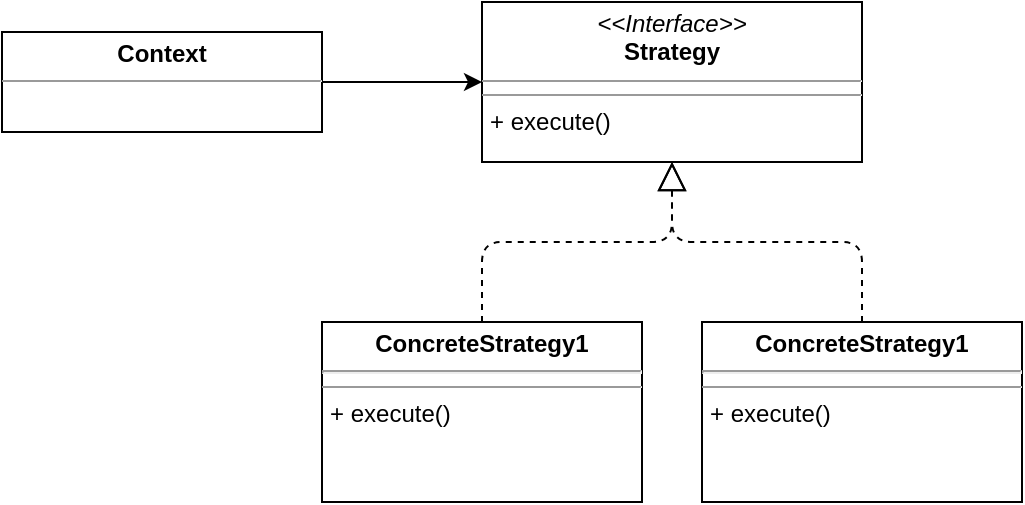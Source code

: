 <mxfile version="15.2.5" type="device" pages="9"><diagram name="Strategy" id="929967ad-93f9-6ef4-fab6-5d389245f69c"><mxGraphModel dx="1089" dy="759" grid="1" gridSize="10" guides="1" tooltips="1" connect="1" arrows="1" fold="1" page="1" pageScale="1.5" pageWidth="1169" pageHeight="826" background="none" math="0" shadow="0"><root><mxCell id="0" style=";html=1;"/><mxCell id="1" style=";html=1;" parent="0"/><mxCell id="BbihPhzmKRwk_gFJWt1e-46" style="edgeStyle=orthogonalEdgeStyle;rounded=0;orthogonalLoop=1;jettySize=auto;html=1;exitX=1;exitY=0.5;exitDx=0;exitDy=0;" parent="1" source="BbihPhzmKRwk_gFJWt1e-19" target="BbihPhzmKRwk_gFJWt1e-20" edge="1"><mxGeometry relative="1" as="geometry"/></mxCell><mxCell id="BbihPhzmKRwk_gFJWt1e-19" value="&lt;p style=&quot;margin: 0px ; margin-top: 4px ; text-align: center&quot;&gt;&lt;b&gt;Context&lt;/b&gt;&lt;/p&gt;&lt;hr size=&quot;1&quot;&gt;&lt;p style=&quot;margin: 0px ; margin-left: 4px&quot;&gt;&lt;br&gt;&lt;/p&gt;" style="verticalAlign=top;align=left;overflow=fill;fontSize=12;fontFamily=Helvetica;html=1;" parent="1" vertex="1"><mxGeometry x="460" y="175" width="160" height="50" as="geometry"/></mxCell><mxCell id="BbihPhzmKRwk_gFJWt1e-20" value="&lt;p style=&quot;margin: 0px ; margin-top: 4px ; text-align: center&quot;&gt;&lt;i&gt;&amp;lt;&amp;lt;Interface&amp;gt;&amp;gt;&lt;/i&gt;&lt;br&gt;&lt;b&gt;Strategy&lt;/b&gt;&lt;/p&gt;&lt;hr size=&quot;1&quot;&gt;&lt;p style=&quot;margin: 0px ; margin-left: 4px&quot;&gt;&lt;/p&gt;&lt;hr size=&quot;1&quot;&gt;&lt;p style=&quot;margin: 0px ; margin-left: 4px&quot;&gt;+ execute()&lt;br&gt;&lt;br&gt;&lt;/p&gt;" style="verticalAlign=top;align=left;overflow=fill;fontSize=12;fontFamily=Helvetica;html=1;" parent="1" vertex="1"><mxGeometry x="700" y="160" width="190" height="80" as="geometry"/></mxCell><mxCell id="BbihPhzmKRwk_gFJWt1e-41" value="&lt;p style=&quot;margin: 0px ; margin-top: 4px ; text-align: center&quot;&gt;&lt;b&gt;ConcreteStrategy1&lt;/b&gt;&lt;/p&gt;&lt;hr&gt;&lt;hr size=&quot;1&quot;&gt;&lt;p style=&quot;margin: 0px ; margin-left: 4px&quot;&gt;+ execute()&lt;/p&gt;" style="verticalAlign=top;align=left;overflow=fill;fontSize=12;fontFamily=Helvetica;html=1;" parent="1" vertex="1"><mxGeometry x="620" y="320" width="160" height="90" as="geometry"/></mxCell><mxCell id="BbihPhzmKRwk_gFJWt1e-42" value="&lt;p style=&quot;margin: 0px ; margin-top: 4px ; text-align: center&quot;&gt;&lt;b&gt;ConcreteStrategy1&lt;/b&gt;&lt;/p&gt;&lt;hr&gt;&lt;hr size=&quot;1&quot;&gt;&lt;p style=&quot;margin: 0px ; margin-left: 4px&quot;&gt;+ execute()&lt;/p&gt;" style="verticalAlign=top;align=left;overflow=fill;fontSize=12;fontFamily=Helvetica;html=1;" parent="1" vertex="1"><mxGeometry x="810" y="320" width="160" height="90" as="geometry"/></mxCell><mxCell id="BbihPhzmKRwk_gFJWt1e-43" value="" style="endArrow=block;dashed=1;endFill=0;endSize=12;html=1;exitX=0.5;exitY=0;exitDx=0;exitDy=0;edgeStyle=orthogonalEdgeStyle;" parent="1" source="BbihPhzmKRwk_gFJWt1e-41" target="BbihPhzmKRwk_gFJWt1e-20" edge="1"><mxGeometry width="160" relative="1" as="geometry"><mxPoint x="760" y="380" as="sourcePoint"/><mxPoint x="920" y="380" as="targetPoint"/></mxGeometry></mxCell><mxCell id="BbihPhzmKRwk_gFJWt1e-44" value="" style="endArrow=block;dashed=1;endFill=0;endSize=12;html=1;exitX=0.5;exitY=0;exitDx=0;exitDy=0;edgeStyle=orthogonalEdgeStyle;" parent="1" source="BbihPhzmKRwk_gFJWt1e-42" target="BbihPhzmKRwk_gFJWt1e-20" edge="1"><mxGeometry width="160" relative="1" as="geometry"><mxPoint x="710" y="410.0" as="sourcePoint"/><mxPoint x="730" y="280" as="targetPoint"/></mxGeometry></mxCell></root></mxGraphModel></diagram><diagram id="TFJ1er-DSn-c0ijq7Pcg" name="AbstractFactory"><mxGraphModel dx="1077" dy="1030" grid="1" gridSize="10" guides="1" tooltips="1" connect="1" arrows="1" fold="1" page="1" pageScale="1" pageWidth="827" pageHeight="1169" math="0" shadow="0"><root><mxCell id="bZTKyorJs4vtdBOYEhUo-0"/><mxCell id="bZTKyorJs4vtdBOYEhUo-1" parent="bZTKyorJs4vtdBOYEhUo-0"/><mxCell id="bZTKyorJs4vtdBOYEhUo-15" style="edgeStyle=orthogonalEdgeStyle;rounded=0;orthogonalLoop=1;jettySize=auto;html=1;endArrow=block;endFill=0;startArrow=none;startFill=0;dashed=1;" edge="1" parent="bZTKyorJs4vtdBOYEhUo-1" source="bZTKyorJs4vtdBOYEhUo-2" target="bZTKyorJs4vtdBOYEhUo-3"><mxGeometry relative="1" as="geometry"/></mxCell><mxCell id="bZTKyorJs4vtdBOYEhUo-18" style="edgeStyle=orthogonalEdgeStyle;rounded=0;orthogonalLoop=1;jettySize=auto;html=1;exitX=1;exitY=0.75;exitDx=0;exitDy=0;entryX=0.5;entryY=1;entryDx=0;entryDy=0;dashed=1;startArrow=none;startFill=0;endArrow=classic;endFill=1;dashPattern=1 2;" edge="1" parent="bZTKyorJs4vtdBOYEhUo-1" source="bZTKyorJs4vtdBOYEhUo-2" target="bZTKyorJs4vtdBOYEhUo-16"><mxGeometry relative="1" as="geometry"/></mxCell><mxCell id="bZTKyorJs4vtdBOYEhUo-19" style="edgeStyle=orthogonalEdgeStyle;rounded=0;orthogonalLoop=1;jettySize=auto;html=1;exitX=1;exitY=0.75;exitDx=0;exitDy=0;entryX=0.563;entryY=1.025;entryDx=0;entryDy=0;entryPerimeter=0;dashed=1;startArrow=none;startFill=0;endArrow=classic;endFill=1;dashPattern=1 2;" edge="1" parent="bZTKyorJs4vtdBOYEhUo-1" source="bZTKyorJs4vtdBOYEhUo-2" target="bZTKyorJs4vtdBOYEhUo-17"><mxGeometry relative="1" as="geometry"/></mxCell><mxCell id="bZTKyorJs4vtdBOYEhUo-3" value="&lt;p style=&quot;margin: 0px ; margin-top: 4px ; text-align: center&quot;&gt;&lt;i&gt;&amp;lt;&amp;lt;Interface&amp;gt;&amp;gt;&lt;/i&gt;&lt;br&gt;&lt;b&gt;AbstractFactory&lt;/b&gt;&lt;/p&gt;&lt;hr size=&quot;1&quot;&gt;&lt;p style=&quot;margin: 0px ; margin-left: 4px&quot;&gt;&lt;/p&gt;&lt;hr&gt;&lt;p style=&quot;margin: 0px ; margin-left: 4px&quot;&gt;+ createThingA(): ThingA&lt;br&gt;+ createThingB(): ThingB&lt;/p&gt;" style="verticalAlign=top;align=left;overflow=fill;fontSize=12;fontFamily=Helvetica;html=1;" vertex="1" parent="bZTKyorJs4vtdBOYEhUo-1"><mxGeometry x="60" y="151" width="190" height="100" as="geometry"/></mxCell><mxCell id="bZTKyorJs4vtdBOYEhUo-9" style="edgeStyle=orthogonalEdgeStyle;rounded=0;orthogonalLoop=1;jettySize=auto;html=1;" edge="1" parent="bZTKyorJs4vtdBOYEhUo-1" source="bZTKyorJs4vtdBOYEhUo-4" target="bZTKyorJs4vtdBOYEhUo-6"><mxGeometry relative="1" as="geometry"/></mxCell><mxCell id="bZTKyorJs4vtdBOYEhUo-10" style="edgeStyle=orthogonalEdgeStyle;rounded=0;orthogonalLoop=1;jettySize=auto;html=1;" edge="1" parent="bZTKyorJs4vtdBOYEhUo-1" source="bZTKyorJs4vtdBOYEhUo-4" target="bZTKyorJs4vtdBOYEhUo-7"><mxGeometry relative="1" as="geometry"/></mxCell><mxCell id="bZTKyorJs4vtdBOYEhUo-12" style="edgeStyle=orthogonalEdgeStyle;rounded=0;orthogonalLoop=1;jettySize=auto;html=1;" edge="1" parent="bZTKyorJs4vtdBOYEhUo-1" source="bZTKyorJs4vtdBOYEhUo-4" target="bZTKyorJs4vtdBOYEhUo-3"><mxGeometry relative="1" as="geometry"/></mxCell><mxCell id="bZTKyorJs4vtdBOYEhUo-4" value="App" style="html=1;" vertex="1" parent="bZTKyorJs4vtdBOYEhUo-1"><mxGeometry x="60" y="70" width="190" height="50" as="geometry"/></mxCell><mxCell id="bZTKyorJs4vtdBOYEhUo-5" style="edgeStyle=orthogonalEdgeStyle;rounded=0;orthogonalLoop=1;jettySize=auto;html=1;exitX=0.5;exitY=1;exitDx=0;exitDy=0;" edge="1" parent="bZTKyorJs4vtdBOYEhUo-1" source="bZTKyorJs4vtdBOYEhUo-3" target="bZTKyorJs4vtdBOYEhUo-3"><mxGeometry relative="1" as="geometry"/></mxCell><mxCell id="bZTKyorJs4vtdBOYEhUo-6" value="&lt;p style=&quot;margin: 0px ; margin-top: 4px ; text-align: center&quot;&gt;&lt;i&gt;&amp;lt;&amp;lt;Interface&amp;gt;&amp;gt;&lt;/i&gt;&lt;br&gt;&lt;b&gt;ThingA&lt;/b&gt;&lt;/p&gt;&lt;hr size=&quot;1&quot;&gt;&lt;p style=&quot;margin: 0px ; margin-left: 4px&quot;&gt;&lt;/p&gt;&lt;hr&gt;&lt;p style=&quot;margin: 0px ; margin-left: 4px&quot;&gt;&lt;br&gt;&lt;/p&gt;" style="verticalAlign=top;align=left;overflow=fill;fontSize=12;fontFamily=Helvetica;html=1;" vertex="1" parent="bZTKyorJs4vtdBOYEhUo-1"><mxGeometry x="280" y="191" width="190" height="60" as="geometry"/></mxCell><mxCell id="bZTKyorJs4vtdBOYEhUo-7" value="&lt;p style=&quot;margin: 0px ; margin-top: 4px ; text-align: center&quot;&gt;&lt;i&gt;&amp;lt;&amp;lt;Interface&amp;gt;&amp;gt;&lt;/i&gt;&lt;br&gt;&lt;b&gt;ThingB&lt;/b&gt;&lt;/p&gt;&lt;hr size=&quot;1&quot;&gt;&lt;p style=&quot;margin: 0px ; margin-left: 4px&quot;&gt;&lt;/p&gt;&lt;hr&gt;&lt;p style=&quot;margin: 0px ; margin-left: 4px&quot;&gt;&lt;br&gt;&lt;/p&gt;" style="verticalAlign=top;align=left;overflow=fill;fontSize=12;fontFamily=Helvetica;html=1;" vertex="1" parent="bZTKyorJs4vtdBOYEhUo-1"><mxGeometry x="480" y="191" width="190" height="60" as="geometry"/></mxCell><mxCell id="bZTKyorJs4vtdBOYEhUo-24" style="edgeStyle=orthogonalEdgeStyle;rounded=0;orthogonalLoop=1;jettySize=auto;html=1;exitX=1;exitY=0.75;exitDx=0;exitDy=0;entryX=0.5;entryY=1;entryDx=0;entryDy=0;dashed=1;startArrow=none;startFill=0;endArrow=classic;endFill=1;dashPattern=1 2;" edge="1" parent="bZTKyorJs4vtdBOYEhUo-1" source="bZTKyorJs4vtdBOYEhUo-8" target="bZTKyorJs4vtdBOYEhUo-22"><mxGeometry relative="1" as="geometry"/></mxCell><mxCell id="bZTKyorJs4vtdBOYEhUo-25" style="edgeStyle=orthogonalEdgeStyle;rounded=0;orthogonalLoop=1;jettySize=auto;html=1;exitX=1;exitY=0.75;exitDx=0;exitDy=0;entryX=0.621;entryY=0.975;entryDx=0;entryDy=0;entryPerimeter=0;dashed=1;startArrow=none;startFill=0;endArrow=classic;endFill=1;dashPattern=1 2;" edge="1" parent="bZTKyorJs4vtdBOYEhUo-1" source="bZTKyorJs4vtdBOYEhUo-8" target="bZTKyorJs4vtdBOYEhUo-23"><mxGeometry relative="1" as="geometry"/></mxCell><mxCell id="bZTKyorJs4vtdBOYEhUo-29" style="edgeStyle=orthogonalEdgeStyle;rounded=0;orthogonalLoop=1;jettySize=auto;html=1;exitX=0.25;exitY=0;exitDx=0;exitDy=0;entryX=0.25;entryY=1;entryDx=0;entryDy=0;dashed=1;startArrow=none;startFill=0;endArrow=block;endFill=0;" edge="1" parent="bZTKyorJs4vtdBOYEhUo-1" source="bZTKyorJs4vtdBOYEhUo-8" target="bZTKyorJs4vtdBOYEhUo-3"><mxGeometry relative="1" as="geometry"/></mxCell><mxCell id="bZTKyorJs4vtdBOYEhUo-8" value="&lt;p style=&quot;margin: 0px ; margin-top: 4px ; text-align: center&quot;&gt;&lt;b&gt;FactoryY&lt;/b&gt;&lt;/p&gt;&lt;hr&gt;&lt;hr size=&quot;1&quot;&gt;&lt;p style=&quot;margin: 0px ; margin-left: 4px&quot;&gt;+ createThingA(): ThingA&lt;br&gt;+ createThingB(): ThingB&lt;br&gt;&lt;/p&gt;" style="verticalAlign=top;align=left;overflow=fill;fontSize=12;fontFamily=Helvetica;html=1;" vertex="1" parent="bZTKyorJs4vtdBOYEhUo-1"><mxGeometry x="60" y="390" width="190" height="80" as="geometry"/></mxCell><mxCell id="bZTKyorJs4vtdBOYEhUo-20" style="edgeStyle=orthogonalEdgeStyle;rounded=0;orthogonalLoop=1;jettySize=auto;html=1;exitX=0.5;exitY=0;exitDx=0;exitDy=0;entryX=0.5;entryY=1;entryDx=0;entryDy=0;dashed=1;startArrow=none;startFill=0;endArrow=block;endFill=0;" edge="1" parent="bZTKyorJs4vtdBOYEhUo-1" source="bZTKyorJs4vtdBOYEhUo-16" target="bZTKyorJs4vtdBOYEhUo-6"><mxGeometry relative="1" as="geometry"/></mxCell><mxCell id="bZTKyorJs4vtdBOYEhUo-21" style="edgeStyle=orthogonalEdgeStyle;rounded=0;orthogonalLoop=1;jettySize=auto;html=1;exitX=0.5;exitY=0;exitDx=0;exitDy=0;entryX=0.5;entryY=1;entryDx=0;entryDy=0;dashed=1;startArrow=none;startFill=0;endArrow=block;endFill=0;" edge="1" parent="bZTKyorJs4vtdBOYEhUo-1" source="bZTKyorJs4vtdBOYEhUo-17" target="bZTKyorJs4vtdBOYEhUo-7"><mxGeometry relative="1" as="geometry"/></mxCell><mxCell id="bZTKyorJs4vtdBOYEhUo-27" style="edgeStyle=orthogonalEdgeStyle;rounded=0;orthogonalLoop=1;jettySize=auto;html=1;exitX=0.75;exitY=0;exitDx=0;exitDy=0;entryX=0.75;entryY=1;entryDx=0;entryDy=0;dashed=1;startArrow=none;startFill=0;endArrow=block;endFill=0;" edge="1" parent="bZTKyorJs4vtdBOYEhUo-1" source="bZTKyorJs4vtdBOYEhUo-22" target="bZTKyorJs4vtdBOYEhUo-6"><mxGeometry relative="1" as="geometry"/></mxCell><mxCell id="bZTKyorJs4vtdBOYEhUo-22" value="&lt;p style=&quot;margin: 0px ; margin-top: 4px ; text-align: center&quot;&gt;&lt;b&gt;ThingAFromY&lt;/b&gt;&lt;/p&gt;&lt;hr&gt;&lt;hr&gt;" style="verticalAlign=top;align=left;overflow=fill;fontSize=12;fontFamily=Helvetica;html=1;" vertex="1" parent="bZTKyorJs4vtdBOYEhUo-1"><mxGeometry x="280" y="390" width="190" height="40" as="geometry"/></mxCell><mxCell id="bZTKyorJs4vtdBOYEhUo-28" style="edgeStyle=orthogonalEdgeStyle;rounded=0;orthogonalLoop=1;jettySize=auto;html=1;exitX=0.75;exitY=0;exitDx=0;exitDy=0;entryX=0.75;entryY=1;entryDx=0;entryDy=0;dashed=1;startArrow=none;startFill=0;endArrow=block;endFill=0;" edge="1" parent="bZTKyorJs4vtdBOYEhUo-1" source="bZTKyorJs4vtdBOYEhUo-23" target="bZTKyorJs4vtdBOYEhUo-7"><mxGeometry relative="1" as="geometry"/></mxCell><mxCell id="bZTKyorJs4vtdBOYEhUo-23" value="&lt;p style=&quot;margin: 0px ; margin-top: 4px ; text-align: center&quot;&gt;&lt;b&gt;ThingBFromY&lt;/b&gt;&lt;/p&gt;&lt;hr&gt;" style="verticalAlign=top;align=left;overflow=fill;fontSize=12;fontFamily=Helvetica;html=1;" vertex="1" parent="bZTKyorJs4vtdBOYEhUo-1"><mxGeometry x="480" y="390" width="190" height="40" as="geometry"/></mxCell><mxCell id="bZTKyorJs4vtdBOYEhUo-17" value="&lt;p style=&quot;margin: 0px ; margin-top: 4px ; text-align: center&quot;&gt;&lt;b&gt;ThingBFromX&lt;/b&gt;&lt;/p&gt;&lt;hr&gt;&lt;hr&gt;" style="verticalAlign=top;align=left;overflow=fill;fontSize=12;fontFamily=Helvetica;html=1;" vertex="1" parent="bZTKyorJs4vtdBOYEhUo-1"><mxGeometry x="480" y="280" width="190" height="40" as="geometry"/></mxCell><mxCell id="bZTKyorJs4vtdBOYEhUo-16" value="&lt;p style=&quot;margin: 0px ; margin-top: 4px ; text-align: center&quot;&gt;&lt;b&gt;ThingAFromX&lt;/b&gt;&lt;/p&gt;&lt;hr&gt;&lt;hr&gt;" style="verticalAlign=top;align=left;overflow=fill;fontSize=12;fontFamily=Helvetica;html=1;" vertex="1" parent="bZTKyorJs4vtdBOYEhUo-1"><mxGeometry x="280" y="280" width="190" height="40" as="geometry"/></mxCell><mxCell id="bZTKyorJs4vtdBOYEhUo-2" value="&lt;p style=&quot;margin: 0px ; margin-top: 4px ; text-align: center&quot;&gt;&lt;b&gt;FactoryX&lt;/b&gt;&lt;/p&gt;&lt;hr&gt;&lt;hr size=&quot;1&quot;&gt;&lt;p style=&quot;margin: 0px ; margin-left: 4px&quot;&gt;+ createThingA(): ThingA&lt;br&gt;+ createThingB(): ThingB&lt;br&gt;&lt;/p&gt;" style="verticalAlign=top;align=left;overflow=fill;fontSize=12;fontFamily=Helvetica;html=1;" vertex="1" parent="bZTKyorJs4vtdBOYEhUo-1"><mxGeometry x="60" y="280" width="190" height="80" as="geometry"/></mxCell></root></mxGraphModel></diagram><diagram id="8RnIyzdqxqbPXs3hylei" name="Singleton"><mxGraphModel dx="1077" dy="1030" grid="1" gridSize="10" guides="1" tooltips="1" connect="1" arrows="1" fold="1" page="1" pageScale="1" pageWidth="827" pageHeight="1169" math="0" shadow="0"><root><mxCell id="QDN0MGbBsJ72mFveu75M-0"/><mxCell id="QDN0MGbBsJ72mFveu75M-1" parent="QDN0MGbBsJ72mFveu75M-0"/><mxCell id="QDN0MGbBsJ72mFveu75M-2" value="&lt;p style=&quot;margin: 0px ; margin-top: 4px ; text-align: center&quot;&gt;&lt;b&gt;Singleton&lt;/b&gt;&lt;/p&gt;&lt;hr size=&quot;1&quot;&gt;&lt;p style=&quot;margin: 0px ; margin-left: 4px&quot;&gt;-&lt;span&gt;&amp;nbsp;instance: Singleton&lt;/span&gt;&lt;/p&gt;&lt;hr size=&quot;1&quot;&gt;&lt;p style=&quot;margin: 0px ; margin-left: 4px&quot;&gt;- Singleton()&lt;/p&gt;&lt;p style=&quot;margin: 0px ; margin-left: 4px&quot;&gt;+ getInstance(): Singleton&lt;/p&gt;" style="verticalAlign=top;align=left;overflow=fill;fontSize=12;fontFamily=Helvetica;html=1;" vertex="1" parent="QDN0MGbBsJ72mFveu75M-1"><mxGeometry x="70" y="60" width="160" height="90" as="geometry"/></mxCell></root></mxGraphModel></diagram><diagram id="j4N0Xr2EBVYiiKnRKu_T" name="FactoryMethod"><mxGraphModel dx="1077" dy="1030" grid="1" gridSize="10" guides="1" tooltips="1" connect="1" arrows="1" fold="1" page="1" pageScale="1" pageWidth="827" pageHeight="1169" math="0" shadow="0"><root><mxCell id="bzQYs9q7qCaRBTxLoub0-0"/><mxCell id="bzQYs9q7qCaRBTxLoub0-1" parent="bzQYs9q7qCaRBTxLoub0-0"/><mxCell id="jnMb0VPaKub49Qk-mcoN-9" value="&lt;p style=&quot;margin: 0px ; margin-top: 4px ; text-align: center&quot;&gt;&lt;i&gt;&amp;lt;&amp;lt;Interface&amp;gt;&amp;gt;&lt;/i&gt;&lt;br&gt;&lt;b&gt;Thing&lt;/b&gt;&lt;/p&gt;&lt;hr size=&quot;1&quot;&gt;&lt;p style=&quot;margin: 0px ; margin-left: 4px&quot;&gt;&lt;/p&gt;&lt;hr&gt;&lt;p style=&quot;margin: 0px ; margin-left: 4px&quot;&gt;&lt;br&gt;&lt;/p&gt;" style="verticalAlign=top;align=left;overflow=fill;fontSize=12;fontFamily=Helvetica;html=1;" vertex="1" parent="bzQYs9q7qCaRBTxLoub0-1"><mxGeometry x="30" y="50" width="190" height="60" as="geometry"/></mxCell><mxCell id="jnMb0VPaKub49Qk-mcoN-25" style="edgeStyle=orthogonalEdgeStyle;rounded=0;orthogonalLoop=1;jettySize=auto;html=1;startArrow=none;startFill=0;endArrow=classic;endFill=1;" edge="1" parent="bzQYs9q7qCaRBTxLoub0-1" source="jnMb0VPaKub49Qk-mcoN-14" target="jnMb0VPaKub49Qk-mcoN-22"><mxGeometry relative="1" as="geometry"/></mxCell><mxCell id="jnMb0VPaKub49Qk-mcoN-26" style="edgeStyle=orthogonalEdgeStyle;rounded=0;orthogonalLoop=1;jettySize=auto;html=1;startArrow=none;startFill=0;endArrow=block;endFill=0;" edge="1" parent="bzQYs9q7qCaRBTxLoub0-1" source="jnMb0VPaKub49Qk-mcoN-14" target="jnMb0VPaKub49Qk-mcoN-23"><mxGeometry relative="1" as="geometry"/></mxCell><mxCell id="jnMb0VPaKub49Qk-mcoN-14" value="&lt;p style=&quot;margin: 0px ; margin-top: 4px ; text-align: center&quot;&gt;&lt;b&gt;MyClassWithConcreteThings&lt;/b&gt;&lt;/p&gt;&lt;hr&gt;&lt;hr size=&quot;1&quot;&gt;&lt;p style=&quot;margin: 0px ; margin-left: 4px&quot;&gt;+ createThing(): Thing&lt;br&gt;&lt;/p&gt;" style="verticalAlign=top;align=left;overflow=fill;fontSize=12;fontFamily=Helvetica;html=1;" vertex="1" parent="bzQYs9q7qCaRBTxLoub0-1"><mxGeometry x="280" y="200" width="190" height="80" as="geometry"/></mxCell><mxCell id="jnMb0VPaKub49Qk-mcoN-24" style="edgeStyle=orthogonalEdgeStyle;rounded=0;orthogonalLoop=1;jettySize=auto;html=1;startArrow=none;startFill=0;endArrow=block;endFill=0;dashed=1;" edge="1" parent="bzQYs9q7qCaRBTxLoub0-1" source="jnMb0VPaKub49Qk-mcoN-22" target="jnMb0VPaKub49Qk-mcoN-9"><mxGeometry relative="1" as="geometry"/></mxCell><mxCell id="jnMb0VPaKub49Qk-mcoN-22" value="&lt;p style=&quot;margin: 0px ; margin-top: 4px ; text-align: center&quot;&gt;&lt;b&gt;ConcreteThingA&lt;/b&gt;&lt;/p&gt;&lt;p style=&quot;margin: 0px ; margin-top: 4px ; text-align: center&quot;&gt;&lt;b&gt;&lt;br&gt;&lt;/b&gt;&lt;/p&gt;&lt;hr&gt;&lt;hr&gt;" style="verticalAlign=top;align=left;overflow=fill;fontSize=12;fontFamily=Helvetica;html=1;" vertex="1" parent="bzQYs9q7qCaRBTxLoub0-1"><mxGeometry x="30" y="210" width="190" height="60" as="geometry"/></mxCell><mxCell id="jnMb0VPaKub49Qk-mcoN-23" value="&lt;p style=&quot;margin: 0px ; margin-top: 4px ; text-align: center&quot;&gt;&lt;b&gt;MyClass&lt;/b&gt;&lt;/p&gt;&lt;hr&gt;&lt;hr size=&quot;1&quot;&gt;&lt;p style=&quot;margin: 0px ; margin-left: 4px&quot;&gt;+ createThing(): Thing&lt;/p&gt;&lt;p style=&quot;margin: 0px ; margin-left: 4px&quot;&gt;+ operationThatNeedsThing()&lt;br&gt;&lt;br&gt;&lt;/p&gt;" style="verticalAlign=top;align=left;overflow=fill;fontSize=12;fontFamily=Helvetica;html=1;" vertex="1" parent="bzQYs9q7qCaRBTxLoub0-1"><mxGeometry x="280" y="30" width="190" height="80" as="geometry"/></mxCell></root></mxGraphModel></diagram><diagram id="fEcF_BOdSOnZ6Zwf9H0x" name="Observer"><mxGraphModel dx="1077" dy="1030" grid="1" gridSize="10" guides="1" tooltips="1" connect="1" arrows="1" fold="1" page="1" pageScale="1" pageWidth="827" pageHeight="1169" math="0" shadow="0"><root><mxCell id="B38oRqgYFfu67NR88uoZ-0"/><mxCell id="B38oRqgYFfu67NR88uoZ-1" parent="B38oRqgYFfu67NR88uoZ-0"/><mxCell id="B38oRqgYFfu67NR88uoZ-2" value="&lt;p style=&quot;margin: 0px ; margin-top: 4px ; text-align: center&quot;&gt;&lt;i&gt;&amp;lt;&amp;lt;Interface&amp;gt;&amp;gt;&lt;/i&gt;&lt;br&gt;&lt;b&gt;Observer&lt;/b&gt;&lt;/p&gt;&lt;hr size=&quot;1&quot;&gt;&lt;p style=&quot;margin: 0px ; margin-left: 4px&quot;&gt;&lt;/p&gt;&lt;hr&gt;&lt;p style=&quot;margin: 0px ; margin-left: 4px&quot;&gt;+ update()&lt;br&gt;&lt;br&gt;&lt;/p&gt;" style="verticalAlign=top;align=left;overflow=fill;fontSize=12;fontFamily=Helvetica;html=1;" vertex="1" parent="B38oRqgYFfu67NR88uoZ-1"><mxGeometry x="120" y="50" width="190" height="90" as="geometry"/></mxCell><mxCell id="B38oRqgYFfu67NR88uoZ-7" style="edgeStyle=orthogonalEdgeStyle;rounded=0;orthogonalLoop=1;jettySize=auto;html=1;startArrow=none;startFill=0;endArrow=block;endFill=0;" edge="1" parent="B38oRqgYFfu67NR88uoZ-1" source="B38oRqgYFfu67NR88uoZ-3" target="B38oRqgYFfu67NR88uoZ-2"><mxGeometry relative="1" as="geometry"/></mxCell><mxCell id="B38oRqgYFfu67NR88uoZ-3" value="&lt;p style=&quot;margin: 0px ; margin-top: 4px ; text-align: center&quot;&gt;&lt;b&gt;ObserverA&lt;/b&gt;&lt;/p&gt;&lt;hr size=&quot;1&quot;&gt;&lt;p style=&quot;margin: 0px ; margin-left: 4px&quot;&gt;&lt;/p&gt;&lt;hr&gt;&lt;p style=&quot;margin: 0px ; margin-left: 4px&quot;&gt;+ update()&lt;/p&gt;" style="verticalAlign=top;align=left;overflow=fill;fontSize=12;fontFamily=Helvetica;html=1;" vertex="1" parent="B38oRqgYFfu67NR88uoZ-1"><mxGeometry x="30" y="220" width="160" height="80" as="geometry"/></mxCell><mxCell id="B38oRqgYFfu67NR88uoZ-6" style="edgeStyle=orthogonalEdgeStyle;rounded=0;orthogonalLoop=1;jettySize=auto;html=1;startArrow=none;startFill=0;endArrow=block;endFill=0;" edge="1" parent="B38oRqgYFfu67NR88uoZ-1" source="B38oRqgYFfu67NR88uoZ-4" target="B38oRqgYFfu67NR88uoZ-2"><mxGeometry relative="1" as="geometry"/></mxCell><mxCell id="B38oRqgYFfu67NR88uoZ-4" value="&lt;p style=&quot;margin: 0px ; margin-top: 4px ; text-align: center&quot;&gt;&lt;b&gt;ObserverB&lt;/b&gt;&lt;/p&gt;&lt;hr size=&quot;1&quot;&gt;&lt;p style=&quot;margin: 0px ; margin-left: 4px&quot;&gt;&lt;/p&gt;&lt;hr&gt;&lt;p style=&quot;margin: 0px ; margin-left: 4px&quot;&gt;+ update()&lt;/p&gt;" style="verticalAlign=top;align=left;overflow=fill;fontSize=12;fontFamily=Helvetica;html=1;" vertex="1" parent="B38oRqgYFfu67NR88uoZ-1"><mxGeometry x="230" y="220" width="160" height="80" as="geometry"/></mxCell><mxCell id="B38oRqgYFfu67NR88uoZ-10" style="edgeStyle=orthogonalEdgeStyle;rounded=0;orthogonalLoop=1;jettySize=auto;html=1;startArrow=diamondThin;startFill=0;endArrow=none;endFill=0;" edge="1" parent="B38oRqgYFfu67NR88uoZ-1" source="B38oRqgYFfu67NR88uoZ-9" target="B38oRqgYFfu67NR88uoZ-2"><mxGeometry relative="1" as="geometry"/></mxCell><mxCell id="B38oRqgYFfu67NR88uoZ-9" value="&lt;p style=&quot;margin: 0px ; margin-top: 4px ; text-align: center&quot;&gt;&lt;b&gt;Observable&lt;/b&gt;&lt;/p&gt;&lt;hr size=&quot;1&quot;&gt;&lt;p style=&quot;margin: 0px ; margin-left: 4px&quot;&gt;+ observers: Array&amp;lt;Observer&amp;gt;&lt;/p&gt;&lt;hr size=&quot;1&quot;&gt;&lt;p style=&quot;margin: 0px ; margin-left: 4px&quot;&gt;+ registerObserver(observer)&lt;/p&gt;&lt;p style=&quot;margin: 0px ; margin-left: 4px&quot;&gt;+ unregisterObserver(observer)&lt;br&gt;&lt;/p&gt;&lt;p style=&quot;margin: 0px ; margin-left: 4px&quot;&gt;+ notifyObservers()&lt;/p&gt;" style="verticalAlign=top;align=left;overflow=fill;fontSize=12;fontFamily=Helvetica;html=1;" vertex="1" parent="B38oRqgYFfu67NR88uoZ-1"><mxGeometry x="370" y="40" width="200" height="110" as="geometry"/></mxCell></root></mxGraphModel></diagram><diagram id="cImtBMcxYDWml6KgJcnl" name="Command"><mxGraphModel dx="1089" dy="759" grid="1" gridSize="10" guides="1" tooltips="1" connect="1" arrows="1" fold="1" page="1" pageScale="1" pageWidth="827" pageHeight="1169" math="0" shadow="0"><root><mxCell id="UhWevOyMUZzH9CQoTbVd-0"/><mxCell id="UhWevOyMUZzH9CQoTbVd-1" parent="UhWevOyMUZzH9CQoTbVd-0"/><mxCell id="S1DnYkFxNoosa7UaT-7g-4" style="edgeStyle=orthogonalEdgeStyle;rounded=0;orthogonalLoop=1;jettySize=auto;html=1;startArrow=diamond;startFill=1;endArrow=none;endFill=0;" parent="UhWevOyMUZzH9CQoTbVd-1" source="UhWevOyMUZzH9CQoTbVd-2" target="UhWevOyMUZzH9CQoTbVd-3" edge="1"><mxGeometry relative="1" as="geometry"/></mxCell><mxCell id="UhWevOyMUZzH9CQoTbVd-2" value="App" style="html=1;" parent="UhWevOyMUZzH9CQoTbVd-1" vertex="1"><mxGeometry x="30" y="30" width="110" height="50" as="geometry"/></mxCell><mxCell id="UhWevOyMUZzH9CQoTbVd-3" value="&lt;p style=&quot;margin: 0px ; margin-top: 4px ; text-align: center&quot;&gt;&lt;i&gt;&amp;lt;&amp;lt;Interface&amp;gt;&amp;gt;&lt;/i&gt;&lt;br&gt;&lt;b&gt;Command&lt;/b&gt;&lt;/p&gt;&lt;hr&gt;&lt;hr size=&quot;1&quot;&gt;&lt;p style=&quot;margin: 0px ; margin-left: 4px&quot;&gt;+ execute()&lt;br&gt;&lt;br&gt;&lt;/p&gt;" style="verticalAlign=top;align=left;overflow=fill;fontSize=12;fontFamily=Helvetica;html=1;" parent="UhWevOyMUZzH9CQoTbVd-1" vertex="1"><mxGeometry x="274" y="10" width="200" height="90" as="geometry"/></mxCell><mxCell id="S1DnYkFxNoosa7UaT-7g-3" style="edgeStyle=orthogonalEdgeStyle;rounded=0;orthogonalLoop=1;jettySize=auto;html=1;startArrow=none;startFill=0;endArrow=block;endFill=0;" parent="UhWevOyMUZzH9CQoTbVd-1" source="S1DnYkFxNoosa7UaT-7g-0" target="UhWevOyMUZzH9CQoTbVd-3" edge="1"><mxGeometry relative="1" as="geometry"/></mxCell><mxCell id="S1DnYkFxNoosa7UaT-7g-0" value="&lt;p style=&quot;margin: 0px ; margin-top: 4px ; text-align: center&quot;&gt;&lt;b&gt;CommandA&lt;/b&gt;&lt;/p&gt;&lt;hr size=&quot;1&quot;&gt;&lt;p style=&quot;margin: 0px ; margin-left: 4px&quot;&gt;&lt;/p&gt;&lt;hr&gt;&lt;p style=&quot;margin: 0px ; margin-left: 4px&quot;&gt;+ execute()&lt;/p&gt;" style="verticalAlign=top;align=left;overflow=fill;fontSize=12;fontFamily=Helvetica;html=1;" parent="UhWevOyMUZzH9CQoTbVd-1" vertex="1"><mxGeometry x="120" y="140" width="200" height="80" as="geometry"/></mxCell><mxCell id="S1DnYkFxNoosa7UaT-7g-2" style="edgeStyle=orthogonalEdgeStyle;rounded=0;orthogonalLoop=1;jettySize=auto;html=1;startArrow=none;startFill=0;endArrow=block;endFill=0;" parent="UhWevOyMUZzH9CQoTbVd-1" source="S1DnYkFxNoosa7UaT-7g-1" target="UhWevOyMUZzH9CQoTbVd-3" edge="1"><mxGeometry relative="1" as="geometry"/></mxCell><mxCell id="S1DnYkFxNoosa7UaT-7g-1" value="&lt;p style=&quot;margin: 0px ; margin-top: 4px ; text-align: center&quot;&gt;&lt;b&gt;CommandB&lt;/b&gt;&lt;/p&gt;&lt;hr size=&quot;1&quot;&gt;&lt;p style=&quot;margin: 0px ; margin-left: 4px&quot;&gt;&lt;/p&gt;&lt;hr&gt;&lt;p style=&quot;margin: 0px ; margin-left: 4px&quot;&gt;+ execute()&lt;/p&gt;" style="verticalAlign=top;align=left;overflow=fill;fontSize=12;fontFamily=Helvetica;html=1;" parent="UhWevOyMUZzH9CQoTbVd-1" vertex="1"><mxGeometry x="400" y="140" width="200" height="80" as="geometry"/></mxCell><mxCell id="S1DnYkFxNoosa7UaT-7g-5" value="&lt;p style=&quot;margin: 0px ; margin-top: 4px ; text-align: center&quot;&gt;&lt;b&gt;OtherSystem&lt;/b&gt;&lt;/p&gt;&lt;hr size=&quot;1&quot;&gt;&lt;p style=&quot;margin: 0px ; margin-left: 4px&quot;&gt;&lt;/p&gt;&lt;p style=&quot;margin: 0px ; margin-left: 4px&quot;&gt;+ someMethod(): Type&lt;/p&gt;" style="verticalAlign=top;align=left;overflow=fill;fontSize=12;fontFamily=Helvetica;html=1;" parent="UhWevOyMUZzH9CQoTbVd-1" vertex="1"><mxGeometry x="120" y="240" width="200" height="90" as="geometry"/></mxCell><mxCell id="S1DnYkFxNoosa7UaT-7g-6" value="" style="endArrow=none;html=1;exitX=0.5;exitY=0;exitDx=0;exitDy=0;" parent="UhWevOyMUZzH9CQoTbVd-1" source="S1DnYkFxNoosa7UaT-7g-5" target="S1DnYkFxNoosa7UaT-7g-0" edge="1"><mxGeometry width="50" height="50" relative="1" as="geometry"><mxPoint x="390" y="250" as="sourcePoint"/><mxPoint x="440" y="200" as="targetPoint"/></mxGeometry></mxCell><mxCell id="S1DnYkFxNoosa7UaT-7g-9" value="" style="endArrow=none;html=1;exitX=0.5;exitY=0;exitDx=0;exitDy=0;" parent="UhWevOyMUZzH9CQoTbVd-1" source="S1DnYkFxNoosa7UaT-7g-11" target="S1DnYkFxNoosa7UaT-7g-1" edge="1"><mxGeometry width="50" height="50" relative="1" as="geometry"><mxPoint x="500" y="250" as="sourcePoint"/><mxPoint x="440" y="200" as="targetPoint"/></mxGeometry></mxCell><mxCell id="S1DnYkFxNoosa7UaT-7g-11" value="Even &#10;Something Complex" style="shape=module;align=left;spacingLeft=20;align=center;verticalAlign=top;" parent="UhWevOyMUZzH9CQoTbVd-1" vertex="1"><mxGeometry x="395" y="260" width="210" height="50" as="geometry"/></mxCell></root></mxGraphModel></diagram><diagram id="qXglwyWWfe0z0EgXDot8" name="Adapter"><mxGraphModel dx="1281" dy="893" grid="1" gridSize="10" guides="1" tooltips="1" connect="1" arrows="1" fold="1" page="1" pageScale="1" pageWidth="827" pageHeight="1169" math="0" shadow="0"><root><mxCell id="oWt8__OjLjpaR_5L3ts8-0"/><mxCell id="oWt8__OjLjpaR_5L3ts8-1" parent="oWt8__OjLjpaR_5L3ts8-0"/><mxCell id="ETFyYMaGQoMBZEQ_tXry-0" style="edgeStyle=orthogonalEdgeStyle;rounded=0;orthogonalLoop=1;jettySize=auto;html=1;startArrow=none;startFill=0;endArrow=classic;endFill=1;" edge="1" parent="oWt8__OjLjpaR_5L3ts8-1" source="ETFyYMaGQoMBZEQ_tXry-1" target="ETFyYMaGQoMBZEQ_tXry-2"><mxGeometry relative="1" as="geometry"/></mxCell><mxCell id="ETFyYMaGQoMBZEQ_tXry-1" value="App" style="html=1;" vertex="1" parent="oWt8__OjLjpaR_5L3ts8-1"><mxGeometry x="100" y="30" width="110" height="50" as="geometry"/></mxCell><mxCell id="ETFyYMaGQoMBZEQ_tXry-2" value="&lt;p style=&quot;margin: 0px ; margin-top: 4px ; text-align: center&quot;&gt;&lt;i&gt;&amp;lt;&amp;lt;Interface&amp;gt;&amp;gt;&lt;/i&gt;&lt;br&gt;&lt;b&gt;ExpectedInterface&lt;/b&gt;&lt;/p&gt;&lt;hr&gt;&lt;hr size=&quot;1&quot;&gt;&lt;p style=&quot;margin: 0px ; margin-left: 4px&quot;&gt;+ doSomething()&lt;br&gt;&lt;br&gt;&lt;/p&gt;" style="verticalAlign=top;align=left;overflow=fill;fontSize=12;fontFamily=Helvetica;html=1;" vertex="1" parent="oWt8__OjLjpaR_5L3ts8-1"><mxGeometry x="274" y="10" width="200" height="90" as="geometry"/></mxCell><mxCell id="ETFyYMaGQoMBZEQ_tXry-5" style="edgeStyle=orthogonalEdgeStyle;rounded=0;orthogonalLoop=1;jettySize=auto;html=1;startArrow=none;startFill=0;endArrow=block;endFill=0;dashed=1;" edge="1" parent="oWt8__OjLjpaR_5L3ts8-1" source="ETFyYMaGQoMBZEQ_tXry-6" target="ETFyYMaGQoMBZEQ_tXry-2"><mxGeometry relative="1" as="geometry"/></mxCell><mxCell id="ETFyYMaGQoMBZEQ_tXry-12" style="edgeStyle=orthogonalEdgeStyle;rounded=0;orthogonalLoop=1;jettySize=auto;html=1;" edge="1" parent="oWt8__OjLjpaR_5L3ts8-1" source="ETFyYMaGQoMBZEQ_tXry-6" target="ETFyYMaGQoMBZEQ_tXry-11"><mxGeometry relative="1" as="geometry"/></mxCell><mxCell id="ETFyYMaGQoMBZEQ_tXry-6" value="&lt;p style=&quot;margin: 0px ; margin-top: 4px ; text-align: center&quot;&gt;&lt;b&gt;Adapter&lt;/b&gt;&lt;/p&gt;&lt;hr size=&quot;1&quot;&gt;&lt;p style=&quot;margin: 0px ; margin-left: 4px&quot;&gt;&lt;/p&gt;&lt;hr&gt;&lt;p style=&quot;margin: 0px ; margin-left: 4px&quot;&gt;+ doSomething()&lt;/p&gt;" style="verticalAlign=top;align=left;overflow=fill;fontSize=12;fontFamily=Helvetica;html=1;" vertex="1" parent="oWt8__OjLjpaR_5L3ts8-1"><mxGeometry x="274" y="150" width="200" height="80" as="geometry"/></mxCell><mxCell id="ETFyYMaGQoMBZEQ_tXry-11" value="&lt;p style=&quot;margin: 0px ; margin-top: 4px ; text-align: center&quot;&gt;&lt;b&gt;ServiceWeWantToUse&lt;/b&gt;&lt;/p&gt;&lt;hr size=&quot;1&quot;&gt;&lt;p style=&quot;margin: 0px ; margin-left: 4px&quot;&gt;&lt;/p&gt;&lt;hr&gt;&lt;p style=&quot;margin: 0px ; margin-left: 4px&quot;&gt;+ doSthg()&lt;/p&gt;" style="verticalAlign=top;align=left;overflow=fill;fontSize=12;fontFamily=Helvetica;html=1;" vertex="1" parent="oWt8__OjLjpaR_5L3ts8-1"><mxGeometry x="530" y="10" width="200" height="90" as="geometry"/></mxCell></root></mxGraphModel></diagram><diagram id="TA7-LsR46AmFGhxH2n0i" name="Facade"><mxGraphModel dx="1089" dy="759" grid="1" gridSize="10" guides="1" tooltips="1" connect="1" arrows="1" fold="1" page="1" pageScale="1" pageWidth="827" pageHeight="1169" math="0" shadow="0"><root><mxCell id="iMGIlCqkVL-Py7Y2BdLL-0"/><mxCell id="iMGIlCqkVL-Py7Y2BdLL-1" parent="iMGIlCqkVL-Py7Y2BdLL-0"/><mxCell id="Lsi0zIHciw3-bUwCtJfc-0" style="edgeStyle=orthogonalEdgeStyle;rounded=0;orthogonalLoop=1;jettySize=auto;html=1;startArrow=none;startFill=0;endArrow=classic;endFill=1;entryX=0;entryY=0.5;entryDx=0;entryDy=0;" edge="1" parent="iMGIlCqkVL-Py7Y2BdLL-1" source="Lsi0zIHciw3-bUwCtJfc-1" target="Lsi0zIHciw3-bUwCtJfc-5"><mxGeometry relative="1" as="geometry"><mxPoint x="274" y="55" as="targetPoint"/></mxGeometry></mxCell><mxCell id="Lsi0zIHciw3-bUwCtJfc-1" value="App" style="html=1;" vertex="1" parent="iMGIlCqkVL-Py7Y2BdLL-1"><mxGeometry x="100" y="30" width="110" height="50" as="geometry"/></mxCell><mxCell id="Lsi0zIHciw3-bUwCtJfc-4" style="edgeStyle=orthogonalEdgeStyle;rounded=0;orthogonalLoop=1;jettySize=auto;html=1;" edge="1" parent="iMGIlCqkVL-Py7Y2BdLL-1" source="Lsi0zIHciw3-bUwCtJfc-5" target="Lsi0zIHciw3-bUwCtJfc-6"><mxGeometry relative="1" as="geometry"/></mxCell><mxCell id="Lsi0zIHciw3-bUwCtJfc-9" style="edgeStyle=orthogonalEdgeStyle;rounded=0;orthogonalLoop=1;jettySize=auto;html=1;startArrow=none;startFill=0;endArrow=classic;endFill=1;" edge="1" parent="iMGIlCqkVL-Py7Y2BdLL-1" source="Lsi0zIHciw3-bUwCtJfc-5" target="Lsi0zIHciw3-bUwCtJfc-7"><mxGeometry relative="1" as="geometry"/></mxCell><mxCell id="Lsi0zIHciw3-bUwCtJfc-10" style="edgeStyle=orthogonalEdgeStyle;rounded=0;orthogonalLoop=1;jettySize=auto;html=1;startArrow=none;startFill=0;endArrow=classic;endFill=1;" edge="1" parent="iMGIlCqkVL-Py7Y2BdLL-1" source="Lsi0zIHciw3-bUwCtJfc-5" target="Lsi0zIHciw3-bUwCtJfc-8"><mxGeometry relative="1" as="geometry"/></mxCell><mxCell id="Lsi0zIHciw3-bUwCtJfc-5" value="&lt;p style=&quot;margin: 0px ; margin-top: 4px ; text-align: center&quot;&gt;&lt;b&gt;Facade&lt;/b&gt;&lt;/p&gt;&lt;hr size=&quot;1&quot;&gt;&lt;p style=&quot;margin: 0px ; margin-left: 4px&quot;&gt;&lt;/p&gt;&lt;hr&gt;&lt;p style=&quot;margin: 0px ; margin-left: 4px&quot;&gt;+ doSomething()&lt;/p&gt;" style="verticalAlign=top;align=left;overflow=fill;fontSize=12;fontFamily=Helvetica;html=1;" vertex="1" parent="iMGIlCqkVL-Py7Y2BdLL-1"><mxGeometry x="260" y="15" width="200" height="80" as="geometry"/></mxCell><mxCell id="Lsi0zIHciw3-bUwCtJfc-6" value="&lt;p style=&quot;margin: 0px ; margin-top: 4px ; text-align: center&quot;&gt;&lt;b&gt;ServiceA&lt;/b&gt;&lt;/p&gt;&lt;p style=&quot;margin: 0px ; margin-left: 4px&quot;&gt;&lt;/p&gt;&lt;hr&gt;&lt;hr&gt;" style="verticalAlign=top;align=left;overflow=fill;fontSize=12;fontFamily=Helvetica;html=1;" vertex="1" parent="iMGIlCqkVL-Py7Y2BdLL-1"><mxGeometry x="90" y="160" width="200" height="90" as="geometry"/></mxCell><mxCell id="Lsi0zIHciw3-bUwCtJfc-7" value="PackageX" style="shape=folder;fontStyle=1;spacingTop=10;tabWidth=40;tabHeight=14;tabPosition=left;html=1;" vertex="1" parent="iMGIlCqkVL-Py7Y2BdLL-1"><mxGeometry x="320" y="160" width="140" height="90" as="geometry"/></mxCell><mxCell id="Lsi0zIHciw3-bUwCtJfc-8" value="PackageY" style="shape=folder;fontStyle=1;spacingTop=10;tabWidth=40;tabHeight=14;tabPosition=left;html=1;" vertex="1" parent="iMGIlCqkVL-Py7Y2BdLL-1"><mxGeometry x="490" y="160" width="140" height="90" as="geometry"/></mxCell></root></mxGraphModel></diagram><diagram id="yfnj5YIb64lQDekw7Vgj" name="Decorator"><mxGraphModel dx="1089" dy="759" grid="1" gridSize="10" guides="1" tooltips="1" connect="1" arrows="1" fold="1" page="1" pageScale="1" pageWidth="827" pageHeight="1169" math="0" shadow="0"><root><mxCell id="o-WyWyJU1xVbw0hA7b1e-0"/><mxCell id="o-WyWyJU1xVbw0hA7b1e-1" parent="o-WyWyJU1xVbw0hA7b1e-0"/><mxCell id="_65esTI9L_rsLa-6wkgV-0" style="edgeStyle=orthogonalEdgeStyle;rounded=0;orthogonalLoop=1;jettySize=auto;html=1;startArrow=none;startFill=0;endArrow=classic;endFill=1;entryX=0;entryY=0.5;entryDx=0;entryDy=0;" edge="1" parent="o-WyWyJU1xVbw0hA7b1e-1" source="_65esTI9L_rsLa-6wkgV-1" target="TJDC7EB3L_uEUBckkhKl-0"><mxGeometry relative="1" as="geometry"><mxPoint x="274" y="55" as="targetPoint"/></mxGeometry></mxCell><mxCell id="_65esTI9L_rsLa-6wkgV-1" value="App" style="html=1;" vertex="1" parent="o-WyWyJU1xVbw0hA7b1e-1"><mxGeometry x="100" y="50" width="110" height="50" as="geometry"/></mxCell><mxCell id="TJDC7EB3L_uEUBckkhKl-1" style="edgeStyle=orthogonalEdgeStyle;rounded=0;orthogonalLoop=1;jettySize=auto;html=1;startArrow=none;startFill=0;endArrow=block;endFill=0;exitX=0.5;exitY=0;exitDx=0;exitDy=0;dashed=1;" edge="1" parent="o-WyWyJU1xVbw0hA7b1e-1" source="_65esTI9L_rsLa-6wkgV-5" target="TJDC7EB3L_uEUBckkhKl-0"><mxGeometry relative="1" as="geometry"/></mxCell><mxCell id="_65esTI9L_rsLa-6wkgV-5" value="&lt;p style=&quot;margin: 0px ; margin-top: 4px ; text-align: center&quot;&gt;&lt;b&gt;ConcreteComponent&lt;/b&gt;&lt;/p&gt;&lt;hr size=&quot;1&quot;&gt;&lt;p style=&quot;margin: 0px ; margin-left: 4px&quot;&gt;&lt;/p&gt;&lt;hr&gt;&lt;p style=&quot;margin: 0px ; margin-left: 4px&quot;&gt;+ doSomething()&lt;/p&gt;" style="verticalAlign=top;align=left;overflow=fill;fontSize=12;fontFamily=Helvetica;html=1;" vertex="1" parent="o-WyWyJU1xVbw0hA7b1e-1"><mxGeometry x="100" y="240" width="200" height="80" as="geometry"/></mxCell><mxCell id="TJDC7EB3L_uEUBckkhKl-0" value="&lt;p style=&quot;margin: 0px ; margin-top: 4px ; text-align: center&quot;&gt;&lt;i&gt;&amp;lt;&amp;lt;Interface&amp;gt;&amp;gt;&lt;/i&gt;&lt;br&gt;&lt;b&gt;Component&lt;/b&gt;&lt;/p&gt;&lt;hr&gt;&lt;hr size=&quot;1&quot;&gt;&lt;p style=&quot;margin: 0px ; margin-left: 4px&quot;&gt;+ doSomething()&lt;br&gt;&lt;br&gt;&lt;/p&gt;" style="verticalAlign=top;align=left;overflow=fill;fontSize=12;fontFamily=Helvetica;html=1;" vertex="1" parent="o-WyWyJU1xVbw0hA7b1e-1"><mxGeometry x="270" y="30" width="200" height="90" as="geometry"/></mxCell><mxCell id="TJDC7EB3L_uEUBckkhKl-3" style="edgeStyle=orthogonalEdgeStyle;rounded=0;orthogonalLoop=1;jettySize=auto;html=1;startArrow=none;startFill=0;endArrow=block;endFill=0;dashed=1;" edge="1" parent="o-WyWyJU1xVbw0hA7b1e-1" source="TJDC7EB3L_uEUBckkhKl-2" target="TJDC7EB3L_uEUBckkhKl-0"><mxGeometry relative="1" as="geometry"/></mxCell><mxCell id="TJDC7EB3L_uEUBckkhKl-8" style="edgeStyle=orthogonalEdgeStyle;rounded=0;orthogonalLoop=1;jettySize=auto;html=1;exitX=1;exitY=0.5;exitDx=0;exitDy=0;entryX=1;entryY=0.5;entryDx=0;entryDy=0;startArrow=diamond;startFill=0;endArrow=block;endFill=0;" edge="1" parent="o-WyWyJU1xVbw0hA7b1e-1" source="TJDC7EB3L_uEUBckkhKl-2" target="TJDC7EB3L_uEUBckkhKl-0"><mxGeometry relative="1" as="geometry"/></mxCell><mxCell id="TJDC7EB3L_uEUBckkhKl-2" value="&lt;p style=&quot;margin: 0px ; margin-top: 4px ; text-align: center&quot;&gt;&lt;b&gt;Decorator&lt;/b&gt;&lt;b&gt;Component&lt;/b&gt;&lt;/p&gt;&lt;hr size=&quot;1&quot;&gt;- component&lt;br&gt;&lt;p style=&quot;margin: 0px ; margin-left: 4px&quot;&gt;&lt;/p&gt;&lt;hr&gt;&lt;p style=&quot;margin: 0px ; margin-left: 4px&quot;&gt;+ doSomething()&lt;/p&gt;" style="verticalAlign=top;align=left;overflow=fill;fontSize=12;fontFamily=Helvetica;html=1;" vertex="1" parent="o-WyWyJU1xVbw0hA7b1e-1"><mxGeometry x="350" y="240" width="200" height="80" as="geometry"/></mxCell></root></mxGraphModel></diagram></mxfile>